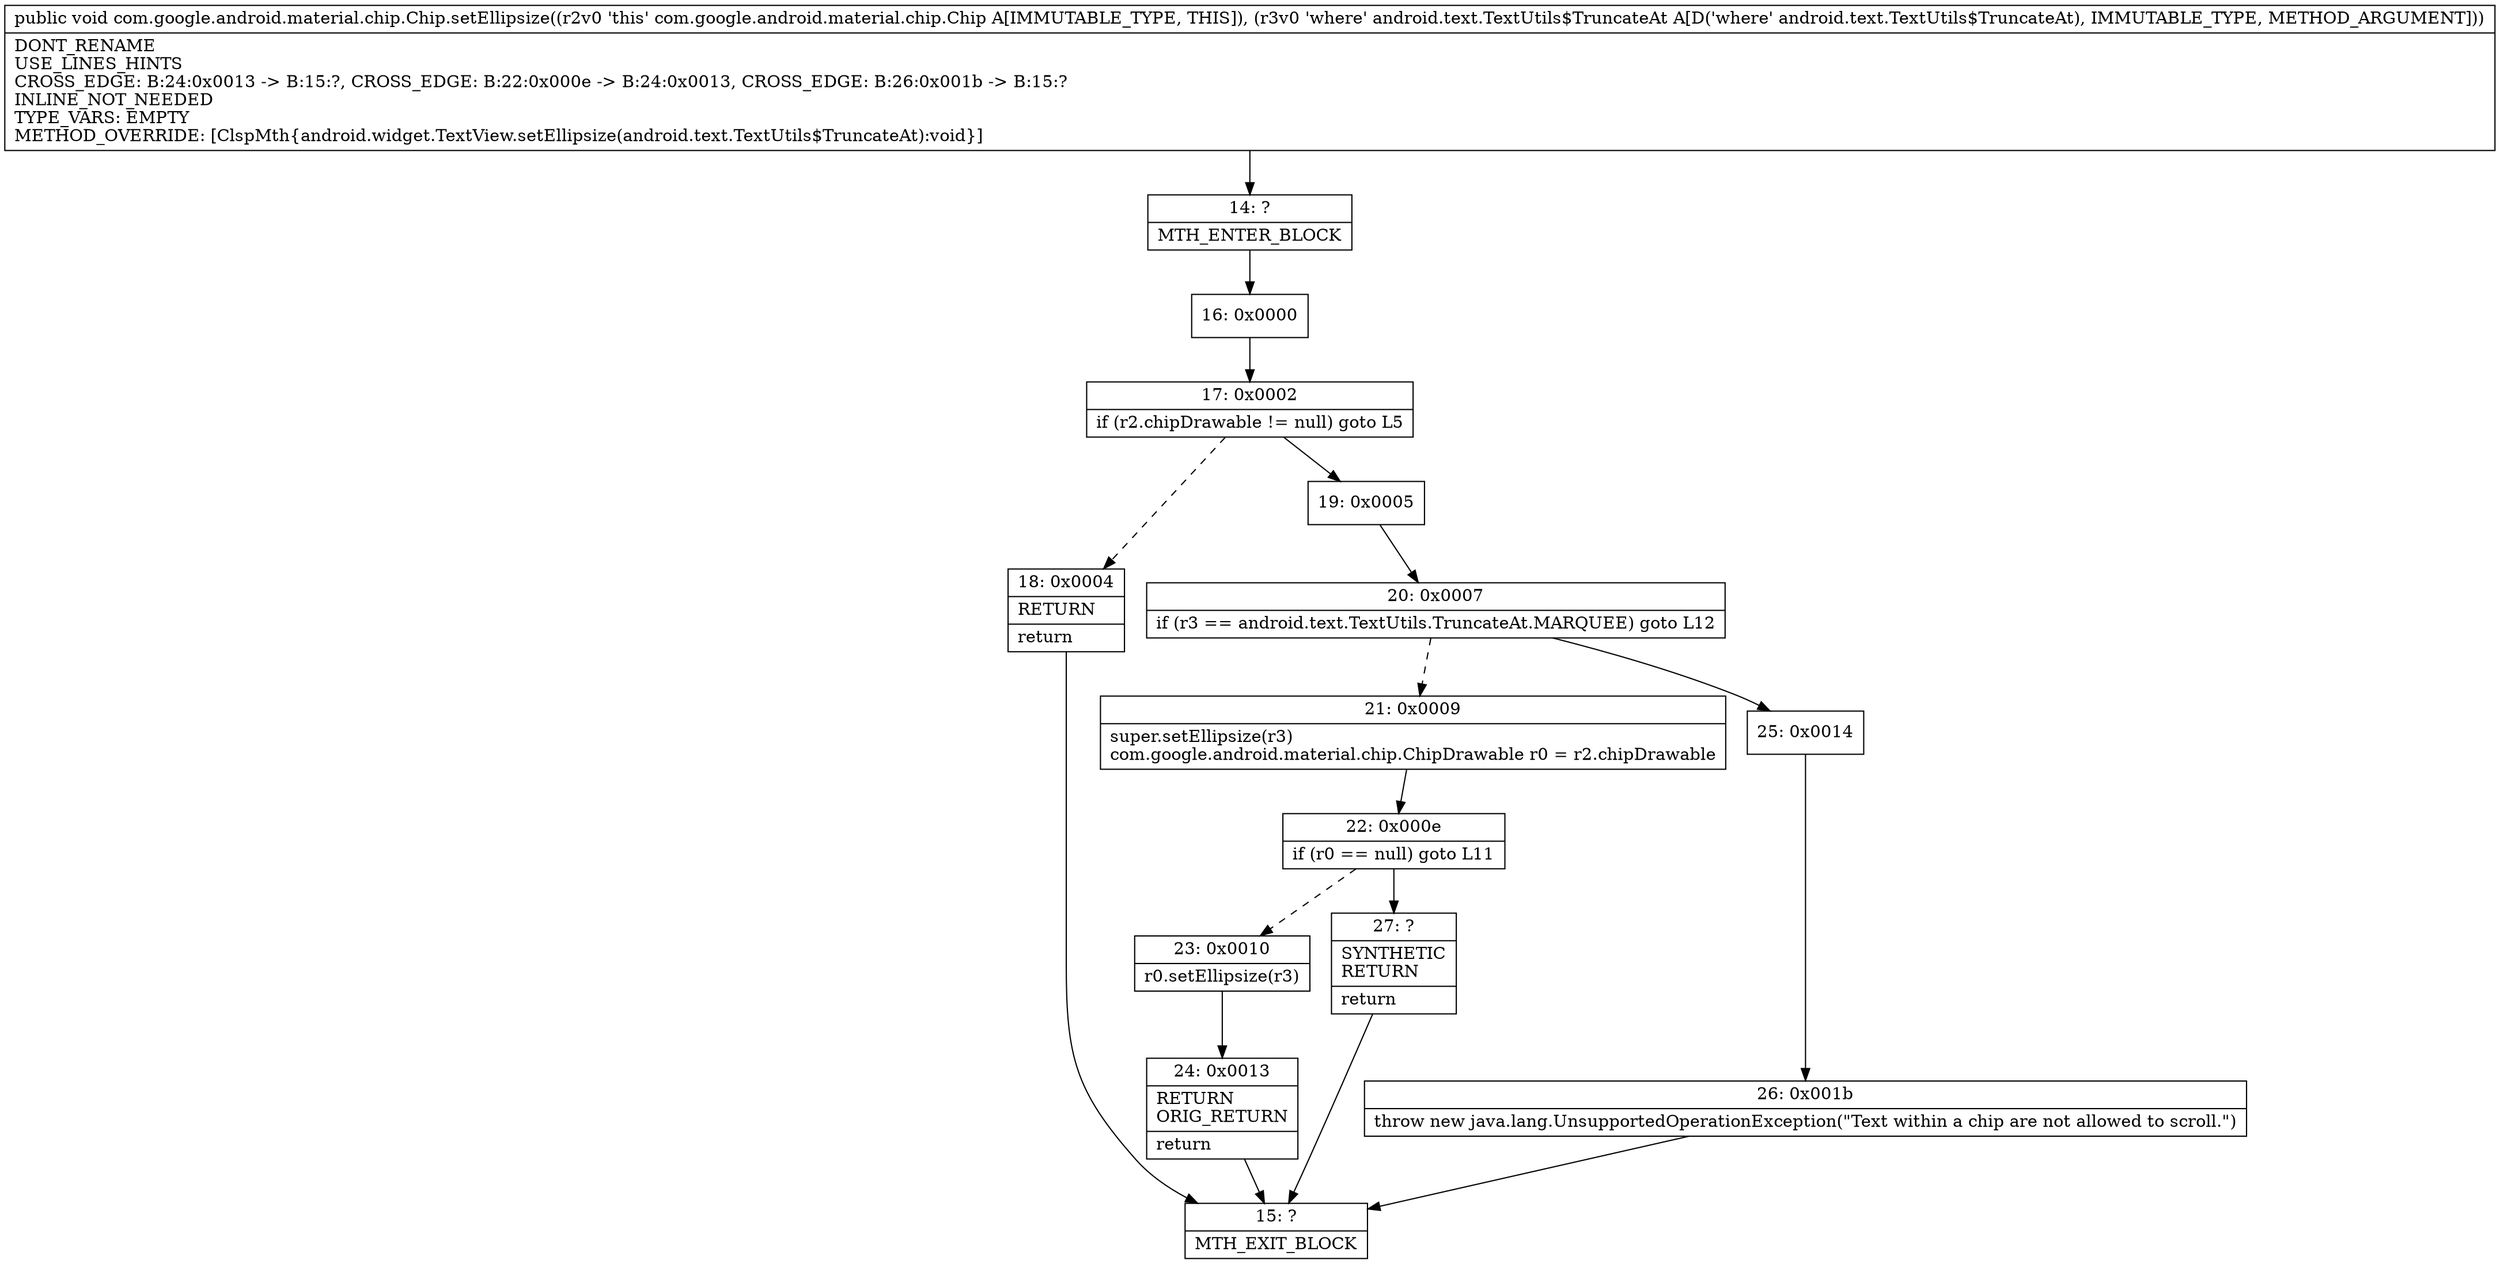 digraph "CFG forcom.google.android.material.chip.Chip.setEllipsize(Landroid\/text\/TextUtils$TruncateAt;)V" {
Node_14 [shape=record,label="{14\:\ ?|MTH_ENTER_BLOCK\l}"];
Node_16 [shape=record,label="{16\:\ 0x0000}"];
Node_17 [shape=record,label="{17\:\ 0x0002|if (r2.chipDrawable != null) goto L5\l}"];
Node_18 [shape=record,label="{18\:\ 0x0004|RETURN\l|return\l}"];
Node_15 [shape=record,label="{15\:\ ?|MTH_EXIT_BLOCK\l}"];
Node_19 [shape=record,label="{19\:\ 0x0005}"];
Node_20 [shape=record,label="{20\:\ 0x0007|if (r3 == android.text.TextUtils.TruncateAt.MARQUEE) goto L12\l}"];
Node_21 [shape=record,label="{21\:\ 0x0009|super.setEllipsize(r3)\lcom.google.android.material.chip.ChipDrawable r0 = r2.chipDrawable\l}"];
Node_22 [shape=record,label="{22\:\ 0x000e|if (r0 == null) goto L11\l}"];
Node_23 [shape=record,label="{23\:\ 0x0010|r0.setEllipsize(r3)\l}"];
Node_24 [shape=record,label="{24\:\ 0x0013|RETURN\lORIG_RETURN\l|return\l}"];
Node_27 [shape=record,label="{27\:\ ?|SYNTHETIC\lRETURN\l|return\l}"];
Node_25 [shape=record,label="{25\:\ 0x0014}"];
Node_26 [shape=record,label="{26\:\ 0x001b|throw new java.lang.UnsupportedOperationException(\"Text within a chip are not allowed to scroll.\")\l}"];
MethodNode[shape=record,label="{public void com.google.android.material.chip.Chip.setEllipsize((r2v0 'this' com.google.android.material.chip.Chip A[IMMUTABLE_TYPE, THIS]), (r3v0 'where' android.text.TextUtils$TruncateAt A[D('where' android.text.TextUtils$TruncateAt), IMMUTABLE_TYPE, METHOD_ARGUMENT]))  | DONT_RENAME\lUSE_LINES_HINTS\lCROSS_EDGE: B:24:0x0013 \-\> B:15:?, CROSS_EDGE: B:22:0x000e \-\> B:24:0x0013, CROSS_EDGE: B:26:0x001b \-\> B:15:?\lINLINE_NOT_NEEDED\lTYPE_VARS: EMPTY\lMETHOD_OVERRIDE: [ClspMth\{android.widget.TextView.setEllipsize(android.text.TextUtils$TruncateAt):void\}]\l}"];
MethodNode -> Node_14;Node_14 -> Node_16;
Node_16 -> Node_17;
Node_17 -> Node_18[style=dashed];
Node_17 -> Node_19;
Node_18 -> Node_15;
Node_19 -> Node_20;
Node_20 -> Node_21[style=dashed];
Node_20 -> Node_25;
Node_21 -> Node_22;
Node_22 -> Node_23[style=dashed];
Node_22 -> Node_27;
Node_23 -> Node_24;
Node_24 -> Node_15;
Node_27 -> Node_15;
Node_25 -> Node_26;
Node_26 -> Node_15;
}

